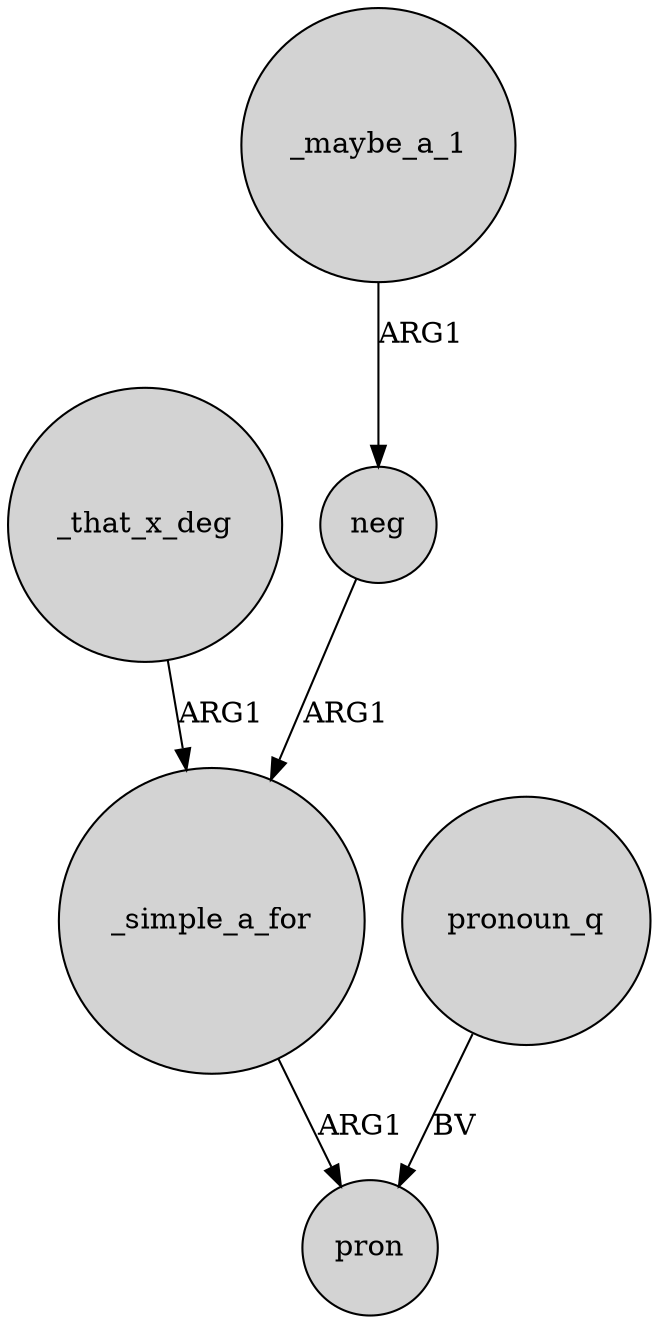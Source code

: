 digraph {
	node [shape=circle style=filled]
	_that_x_deg -> _simple_a_for [label=ARG1]
	neg -> _simple_a_for [label=ARG1]
	_simple_a_for -> pron [label=ARG1]
	_maybe_a_1 -> neg [label=ARG1]
	pronoun_q -> pron [label=BV]
}
